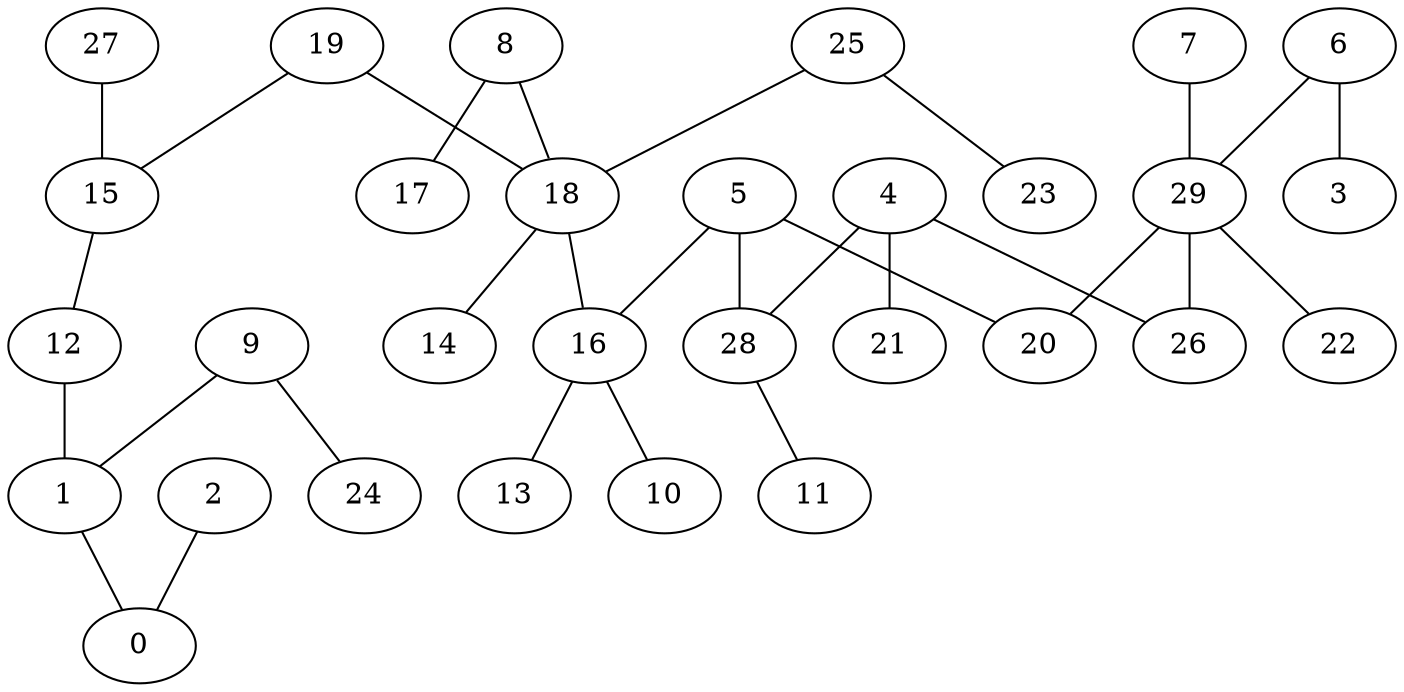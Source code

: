 digraph GG_graph {

subgraph G_graph {
edge [color = black]
"27" -> "15" [dir = none]
"15" -> "12" [dir = none]
"29" -> "22" [dir = none]
"29" -> "20" [dir = none]
"19" -> "15" [dir = none]
"19" -> "18" [dir = none]
"6" -> "3" [dir = none]
"6" -> "29" [dir = none]
"4" -> "21" [dir = none]
"4" -> "26" [dir = none]
"4" -> "28" [dir = none]
"28" -> "11" [dir = none]
"7" -> "29" [dir = none]
"18" -> "14" [dir = none]
"18" -> "16" [dir = none]
"5" -> "20" [dir = none]
"5" -> "28" [dir = none]
"5" -> "16" [dir = none]
"8" -> "17" [dir = none]
"8" -> "18" [dir = none]
"16" -> "13" [dir = none]
"16" -> "10" [dir = none]
"12" -> "1" [dir = none]
"1" -> "0" [dir = none]
"9" -> "24" [dir = none]
"9" -> "1" [dir = none]
"25" -> "23" [dir = none]
"25" -> "18" [dir = none]
"2" -> "0" [dir = none]
"29" -> "26" [dir = none]
}

}
